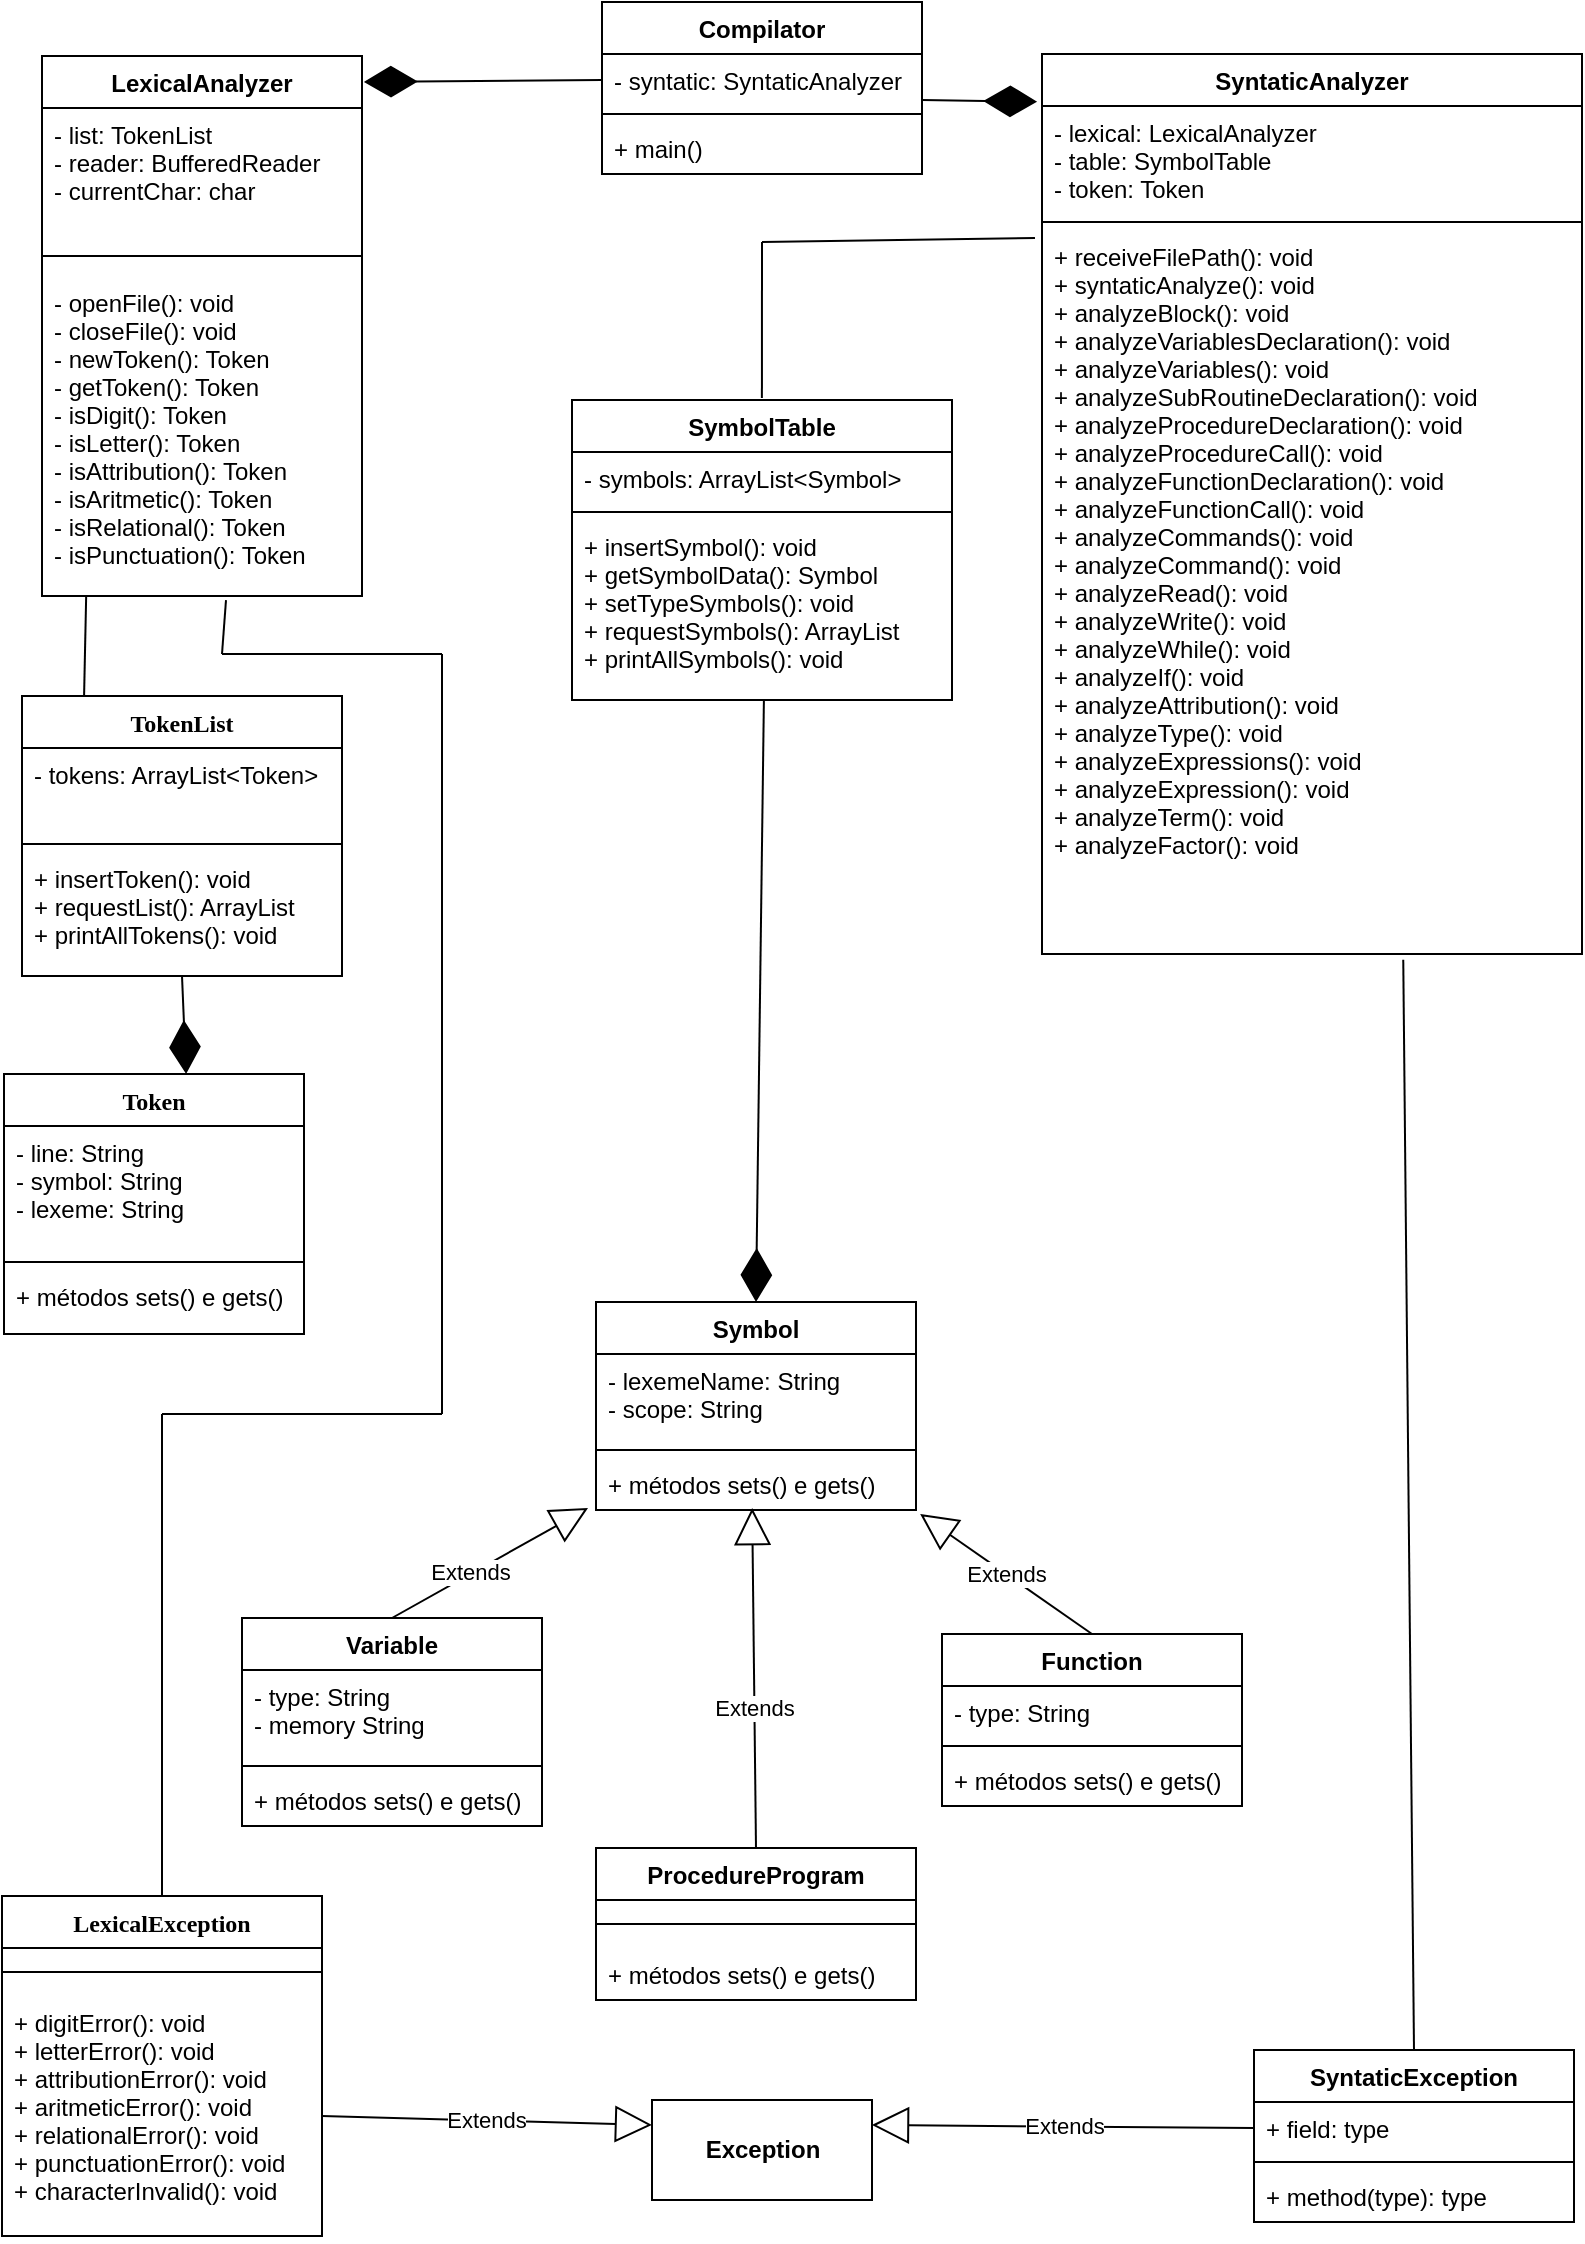 <mxfile version="12.0.3" type="google" pages="1"><diagram id="2TDwrt6tPFfbkVCvWJ1h" name="Page-1"><mxGraphModel dx="1408" dy="780" grid="1" gridSize="10" guides="1" tooltips="1" connect="1" arrows="1" fold="1" page="1" pageScale="1" pageWidth="827" pageHeight="1169" math="0" shadow="0"><root><mxCell id="0"/><mxCell id="1" parent="0"/><mxCell id="0FzWUgutlJiLsOhfy9-G-1" value="Compilator" style="swimlane;fontStyle=1;align=center;verticalAlign=top;childLayout=stackLayout;horizontal=1;startSize=26;horizontalStack=0;resizeParent=1;resizeParentMax=0;resizeLast=0;collapsible=1;marginBottom=0;" parent="1" vertex="1"><mxGeometry x="320" y="20" width="160" height="86" as="geometry"/></mxCell><mxCell id="0FzWUgutlJiLsOhfy9-G-2" value="- syntatic: SyntaticAnalyzer" style="text;strokeColor=none;fillColor=none;align=left;verticalAlign=top;spacingLeft=4;spacingRight=4;overflow=hidden;rotatable=0;points=[[0,0.5],[1,0.5]];portConstraint=eastwest;" parent="0FzWUgutlJiLsOhfy9-G-1" vertex="1"><mxGeometry y="26" width="160" height="26" as="geometry"/></mxCell><mxCell id="0FzWUgutlJiLsOhfy9-G-3" value="" style="line;strokeWidth=1;fillColor=none;align=left;verticalAlign=middle;spacingTop=-1;spacingLeft=3;spacingRight=3;rotatable=0;labelPosition=right;points=[];portConstraint=eastwest;" parent="0FzWUgutlJiLsOhfy9-G-1" vertex="1"><mxGeometry y="52" width="160" height="8" as="geometry"/></mxCell><mxCell id="0FzWUgutlJiLsOhfy9-G-4" value="+ main()" style="text;strokeColor=none;fillColor=none;align=left;verticalAlign=top;spacingLeft=4;spacingRight=4;overflow=hidden;rotatable=0;points=[[0,0.5],[1,0.5]];portConstraint=eastwest;" parent="0FzWUgutlJiLsOhfy9-G-1" vertex="1"><mxGeometry y="60" width="160" height="26" as="geometry"/></mxCell><mxCell id="0FzWUgutlJiLsOhfy9-G-6" value="SyntaticAnalyzer" style="swimlane;fontStyle=1;align=center;verticalAlign=top;childLayout=stackLayout;horizontal=1;startSize=26;horizontalStack=0;resizeParent=1;resizeParentMax=0;resizeLast=0;collapsible=1;marginBottom=0;" parent="1" vertex="1"><mxGeometry x="540" y="46" width="270" height="450" as="geometry"/></mxCell><mxCell id="0FzWUgutlJiLsOhfy9-G-7" value="- lexical: LexicalAnalyzer&#10;- table: SymbolTable&#10;- token: Token&#10;" style="text;strokeColor=none;fillColor=none;align=left;verticalAlign=top;spacingLeft=4;spacingRight=4;overflow=hidden;rotatable=0;points=[[0,0.5],[1,0.5]];portConstraint=eastwest;" parent="0FzWUgutlJiLsOhfy9-G-6" vertex="1"><mxGeometry y="26" width="270" height="54" as="geometry"/></mxCell><mxCell id="0FzWUgutlJiLsOhfy9-G-8" value="" style="line;strokeWidth=1;fillColor=none;align=left;verticalAlign=middle;spacingTop=-1;spacingLeft=3;spacingRight=3;rotatable=0;labelPosition=right;points=[];portConstraint=eastwest;" parent="0FzWUgutlJiLsOhfy9-G-6" vertex="1"><mxGeometry y="80" width="270" height="8" as="geometry"/></mxCell><mxCell id="0FzWUgutlJiLsOhfy9-G-9" value="+ receiveFilePath(): void&#10;+ syntaticAnalyze(): void&#10;+ analyzeBlock(): void&#10;+ analyzeVariablesDeclaration(): void&#10;+ analyzeVariables(): void&#10;+ analyzeSubRoutineDeclaration(): void&#10;+ analyzeProcedureDeclaration(): void&#10;+ analyzeProcedureCall(): void&#10;+ analyzeFunctionDeclaration(): void &#10;+ analyzeFunctionCall(): void &#10;+ analyzeCommands(): void&#10;+ analyzeCommand(): void&#10;+ analyzeRead(): void&#10;+ analyzeWrite(): void&#10;+ analyzeWhile(): void&#10;+ analyzeIf(): void&#10;+ analyzeAttribution(): void&#10;+ analyzeType(): void&#10;+ analyzeExpressions(): void&#10;+ analyzeExpression(): void&#10;+ analyzeTerm(): void&#10;+ analyzeFactor(): void&#10;" style="text;strokeColor=none;fillColor=none;align=left;verticalAlign=top;spacingLeft=4;spacingRight=4;overflow=hidden;rotatable=0;points=[[0,0.5],[1,0.5]];portConstraint=eastwest;" parent="0FzWUgutlJiLsOhfy9-G-6" vertex="1"><mxGeometry y="88" width="270" height="362" as="geometry"/></mxCell><mxCell id="0FzWUgutlJiLsOhfy9-G-10" value="" style="endArrow=diamondThin;endFill=1;endSize=24;html=1;exitX=0;exitY=0.5;exitDx=0;exitDy=0;entryX=1.006;entryY=0.048;entryDx=0;entryDy=0;entryPerimeter=0;" parent="1" source="0FzWUgutlJiLsOhfy9-G-2" target="0FzWUgutlJiLsOhfy9-G-11" edge="1"><mxGeometry width="160" relative="1" as="geometry"><mxPoint x="20" y="66" as="sourcePoint"/><mxPoint x="180" y="66" as="targetPoint"/></mxGeometry></mxCell><mxCell id="0FzWUgutlJiLsOhfy9-G-11" value="LexicalAnalyzer" style="swimlane;fontStyle=1;align=center;verticalAlign=top;childLayout=stackLayout;horizontal=1;startSize=26;horizontalStack=0;resizeParent=1;resizeParentMax=0;resizeLast=0;collapsible=1;marginBottom=0;" parent="1" vertex="1"><mxGeometry x="40" y="47" width="160" height="270" as="geometry"/></mxCell><mxCell id="0FzWUgutlJiLsOhfy9-G-12" value="- list: TokenList&#10;- reader: BufferedReader&#10;- currentChar: char" style="text;strokeColor=none;fillColor=none;align=left;verticalAlign=top;spacingLeft=4;spacingRight=4;overflow=hidden;rotatable=0;points=[[0,0.5],[1,0.5]];portConstraint=eastwest;" parent="0FzWUgutlJiLsOhfy9-G-11" vertex="1"><mxGeometry y="26" width="160" height="64" as="geometry"/></mxCell><mxCell id="0FzWUgutlJiLsOhfy9-G-13" value="" style="line;strokeWidth=1;fillColor=none;align=left;verticalAlign=middle;spacingTop=-1;spacingLeft=3;spacingRight=3;rotatable=0;labelPosition=right;points=[];portConstraint=eastwest;" parent="0FzWUgutlJiLsOhfy9-G-11" vertex="1"><mxGeometry y="90" width="160" height="20" as="geometry"/></mxCell><mxCell id="0FzWUgutlJiLsOhfy9-G-14" value="- openFile(): void&#10;- closeFile(): void&#10;- newToken(): Token&#10;- getToken(): Token&#10;- isDigit(): Token&#10;- isLetter(): Token&#10;- isAttribution(): Token&#10;- isAritmetic(): Token&#10;- isRelational(): Token&#10;- isPunctuation(): Token" style="text;strokeColor=none;fillColor=none;align=left;verticalAlign=top;spacingLeft=4;spacingRight=4;overflow=hidden;rotatable=0;points=[[0,0.5],[1,0.5]];portConstraint=eastwest;" parent="0FzWUgutlJiLsOhfy9-G-11" vertex="1"><mxGeometry y="110" width="160" height="160" as="geometry"/></mxCell><mxCell id="0FzWUgutlJiLsOhfy9-G-15" value="TokenList" style="swimlane;fontStyle=1;align=center;verticalAlign=top;childLayout=stackLayout;horizontal=1;startSize=26;horizontalStack=0;resizeParent=1;resizeParentMax=0;resizeLast=0;collapsible=1;marginBottom=0;fontFamily=Verdana;" parent="1" vertex="1"><mxGeometry x="30" y="367" width="160" height="140" as="geometry"/></mxCell><mxCell id="0FzWUgutlJiLsOhfy9-G-16" value="- tokens: ArrayList&lt;Token&gt;" style="text;strokeColor=none;fillColor=none;align=left;verticalAlign=top;spacingLeft=4;spacingRight=4;overflow=hidden;rotatable=0;points=[[0,0.5],[1,0.5]];portConstraint=eastwest;" parent="0FzWUgutlJiLsOhfy9-G-15" vertex="1"><mxGeometry y="26" width="160" height="44" as="geometry"/></mxCell><mxCell id="0FzWUgutlJiLsOhfy9-G-17" value="" style="line;strokeWidth=1;fillColor=none;align=left;verticalAlign=middle;spacingTop=-1;spacingLeft=3;spacingRight=3;rotatable=0;labelPosition=right;points=[];portConstraint=eastwest;" parent="0FzWUgutlJiLsOhfy9-G-15" vertex="1"><mxGeometry y="70" width="160" height="8" as="geometry"/></mxCell><mxCell id="0FzWUgutlJiLsOhfy9-G-18" value="+ insertToken(): void&#10;+ requestList(): ArrayList&#10;+ printAllTokens(): void" style="text;strokeColor=none;fillColor=none;align=left;verticalAlign=top;spacingLeft=4;spacingRight=4;overflow=hidden;rotatable=0;points=[[0,0.5],[1,0.5]];portConstraint=eastwest;" parent="0FzWUgutlJiLsOhfy9-G-15" vertex="1"><mxGeometry y="78" width="160" height="62" as="geometry"/></mxCell><mxCell id="0FzWUgutlJiLsOhfy9-G-19" value="" style="endArrow=none;html=1;exitX=0.194;exitY=0;exitDx=0;exitDy=0;entryX=0.138;entryY=1;entryDx=0;entryDy=0;entryPerimeter=0;exitPerimeter=0;" parent="1" source="0FzWUgutlJiLsOhfy9-G-15" target="0FzWUgutlJiLsOhfy9-G-14" edge="1"><mxGeometry width="50" height="50" relative="1" as="geometry"><mxPoint x="330" y="476" as="sourcePoint"/><mxPoint x="380" y="426" as="targetPoint"/></mxGeometry></mxCell><mxCell id="0FzWUgutlJiLsOhfy9-G-20" value="LexicalException" style="swimlane;fontStyle=1;align=center;verticalAlign=top;childLayout=stackLayout;horizontal=1;startSize=26;horizontalStack=0;resizeParent=1;resizeParentMax=0;resizeLast=0;collapsible=1;marginBottom=0;fontFamily=Verdana;" parent="1" vertex="1"><mxGeometry x="20" y="967" width="160" height="170" as="geometry"/></mxCell><mxCell id="0FzWUgutlJiLsOhfy9-G-21" value="" style="line;strokeWidth=1;fillColor=none;align=left;verticalAlign=middle;spacingTop=-1;spacingLeft=3;spacingRight=3;rotatable=0;labelPosition=right;points=[];portConstraint=eastwest;" parent="0FzWUgutlJiLsOhfy9-G-20" vertex="1"><mxGeometry y="26" width="160" height="24" as="geometry"/></mxCell><mxCell id="0FzWUgutlJiLsOhfy9-G-22" value="+ digitError(): void&#10;+ letterError(): void&#10;+ attributionError(): void&#10;+ aritmeticError(): void&#10;+ relationalError(): void&#10;+ punctuationError(): void&#10;+ characterInvalid(): void" style="text;strokeColor=none;fillColor=none;align=left;verticalAlign=top;spacingLeft=4;spacingRight=4;overflow=hidden;rotatable=0;points=[[0,0.5],[1,0.5]];portConstraint=eastwest;" parent="0FzWUgutlJiLsOhfy9-G-20" vertex="1"><mxGeometry y="50" width="160" height="120" as="geometry"/></mxCell><mxCell id="0FzWUgutlJiLsOhfy9-G-23" value="Token" style="swimlane;fontStyle=1;align=center;verticalAlign=top;childLayout=stackLayout;horizontal=1;startSize=26;horizontalStack=0;resizeParent=1;resizeParentMax=0;resizeLast=0;collapsible=1;marginBottom=0;fontFamily=Verdana;" parent="1" vertex="1"><mxGeometry x="21" y="556" width="150" height="130" as="geometry"/></mxCell><mxCell id="0FzWUgutlJiLsOhfy9-G-24" value="- line: String&#10;- symbol: String&#10;- lexeme: String" style="text;strokeColor=none;fillColor=none;align=left;verticalAlign=top;spacingLeft=4;spacingRight=4;overflow=hidden;rotatable=0;points=[[0,0.5],[1,0.5]];portConstraint=eastwest;" parent="0FzWUgutlJiLsOhfy9-G-23" vertex="1"><mxGeometry y="26" width="150" height="64" as="geometry"/></mxCell><mxCell id="0FzWUgutlJiLsOhfy9-G-25" value="" style="line;strokeWidth=1;fillColor=none;align=left;verticalAlign=middle;spacingTop=-1;spacingLeft=3;spacingRight=3;rotatable=0;labelPosition=right;points=[];portConstraint=eastwest;" parent="0FzWUgutlJiLsOhfy9-G-23" vertex="1"><mxGeometry y="90" width="150" height="8" as="geometry"/></mxCell><mxCell id="0FzWUgutlJiLsOhfy9-G-26" value="+ métodos sets() e gets()" style="text;strokeColor=none;fillColor=none;align=left;verticalAlign=top;spacingLeft=4;spacingRight=4;overflow=hidden;rotatable=0;points=[[0,0.5],[1,0.5]];portConstraint=eastwest;" parent="0FzWUgutlJiLsOhfy9-G-23" vertex="1"><mxGeometry y="98" width="150" height="32" as="geometry"/></mxCell><mxCell id="0FzWUgutlJiLsOhfy9-G-27" value="" style="endArrow=diamondThin;endFill=1;endSize=24;html=1;exitX=0.5;exitY=1;exitDx=0;exitDy=0;exitPerimeter=0;entryX=0.607;entryY=0;entryDx=0;entryDy=0;entryPerimeter=0;" parent="1" source="0FzWUgutlJiLsOhfy9-G-18" target="0FzWUgutlJiLsOhfy9-G-23" edge="1"><mxGeometry width="160" relative="1" as="geometry"><mxPoint x="-250" y="656" as="sourcePoint"/><mxPoint x="-90" y="656" as="targetPoint"/></mxGeometry></mxCell><mxCell id="0FzWUgutlJiLsOhfy9-G-28" value="SymbolTable" style="swimlane;fontStyle=1;align=center;verticalAlign=top;childLayout=stackLayout;horizontal=1;startSize=26;horizontalStack=0;resizeParent=1;resizeParentMax=0;resizeLast=0;collapsible=1;marginBottom=0;" parent="1" vertex="1"><mxGeometry x="305" y="219" width="190" height="150" as="geometry"/></mxCell><mxCell id="0FzWUgutlJiLsOhfy9-G-29" value="- symbols: ArrayList&lt;Symbol&gt;" style="text;strokeColor=none;fillColor=none;align=left;verticalAlign=top;spacingLeft=4;spacingRight=4;overflow=hidden;rotatable=0;points=[[0,0.5],[1,0.5]];portConstraint=eastwest;" parent="0FzWUgutlJiLsOhfy9-G-28" vertex="1"><mxGeometry y="26" width="190" height="26" as="geometry"/></mxCell><mxCell id="0FzWUgutlJiLsOhfy9-G-30" value="" style="line;strokeWidth=1;fillColor=none;align=left;verticalAlign=middle;spacingTop=-1;spacingLeft=3;spacingRight=3;rotatable=0;labelPosition=right;points=[];portConstraint=eastwest;" parent="0FzWUgutlJiLsOhfy9-G-28" vertex="1"><mxGeometry y="52" width="190" height="8" as="geometry"/></mxCell><mxCell id="0FzWUgutlJiLsOhfy9-G-31" value="+ insertSymbol(): void&#10;+ getSymbolData(): Symbol&#10;+ setTypeSymbols(): void&#10;+ requestSymbols(): ArrayList&#10;+ printAllSymbols(): void" style="text;strokeColor=none;fillColor=none;align=left;verticalAlign=top;spacingLeft=4;spacingRight=4;overflow=hidden;rotatable=0;points=[[0,0.5],[1,0.5]];portConstraint=eastwest;" parent="0FzWUgutlJiLsOhfy9-G-28" vertex="1"><mxGeometry y="60" width="190" height="90" as="geometry"/></mxCell><mxCell id="0FzWUgutlJiLsOhfy9-G-32" value="Symbol" style="swimlane;fontStyle=1;align=center;verticalAlign=top;childLayout=stackLayout;horizontal=1;startSize=26;horizontalStack=0;resizeParent=1;resizeParentMax=0;resizeLast=0;collapsible=1;marginBottom=0;" parent="1" vertex="1"><mxGeometry x="317" y="670" width="160" height="104" as="geometry"/></mxCell><mxCell id="0FzWUgutlJiLsOhfy9-G-33" value="- lexemeName: String&#10;- scope: String" style="text;strokeColor=none;fillColor=none;align=left;verticalAlign=top;spacingLeft=4;spacingRight=4;overflow=hidden;rotatable=0;points=[[0,0.5],[1,0.5]];portConstraint=eastwest;" parent="0FzWUgutlJiLsOhfy9-G-32" vertex="1"><mxGeometry y="26" width="160" height="44" as="geometry"/></mxCell><mxCell id="0FzWUgutlJiLsOhfy9-G-34" value="" style="line;strokeWidth=1;fillColor=none;align=left;verticalAlign=middle;spacingTop=-1;spacingLeft=3;spacingRight=3;rotatable=0;labelPosition=right;points=[];portConstraint=eastwest;" parent="0FzWUgutlJiLsOhfy9-G-32" vertex="1"><mxGeometry y="70" width="160" height="8" as="geometry"/></mxCell><mxCell id="0FzWUgutlJiLsOhfy9-G-35" value="+ métodos sets() e gets()" style="text;strokeColor=none;fillColor=none;align=left;verticalAlign=top;spacingLeft=4;spacingRight=4;overflow=hidden;rotatable=0;points=[[0,0.5],[1,0.5]];portConstraint=eastwest;" parent="0FzWUgutlJiLsOhfy9-G-32" vertex="1"><mxGeometry y="78" width="160" height="26" as="geometry"/></mxCell><mxCell id="0FzWUgutlJiLsOhfy9-G-36" value="" style="endArrow=diamondThin;endFill=1;endSize=24;html=1;exitX=0.505;exitY=1;exitDx=0;exitDy=0;exitPerimeter=0;entryX=0.5;entryY=0;entryDx=0;entryDy=0;" parent="1" source="0FzWUgutlJiLsOhfy9-G-31" target="0FzWUgutlJiLsOhfy9-G-32" edge="1"><mxGeometry width="160" relative="1" as="geometry"><mxPoint x="190" y="786" as="sourcePoint"/><mxPoint x="350" y="786" as="targetPoint"/></mxGeometry></mxCell><mxCell id="0FzWUgutlJiLsOhfy9-G-37" value="Variable" style="swimlane;fontStyle=1;align=center;verticalAlign=top;childLayout=stackLayout;horizontal=1;startSize=26;horizontalStack=0;resizeParent=1;resizeParentMax=0;resizeLast=0;collapsible=1;marginBottom=0;" parent="1" vertex="1"><mxGeometry x="140" y="828" width="150" height="104" as="geometry"/></mxCell><mxCell id="0FzWUgutlJiLsOhfy9-G-38" value="- type: String&#10;- memory String" style="text;strokeColor=none;fillColor=none;align=left;verticalAlign=top;spacingLeft=4;spacingRight=4;overflow=hidden;rotatable=0;points=[[0,0.5],[1,0.5]];portConstraint=eastwest;" parent="0FzWUgutlJiLsOhfy9-G-37" vertex="1"><mxGeometry y="26" width="150" height="44" as="geometry"/></mxCell><mxCell id="0FzWUgutlJiLsOhfy9-G-39" value="" style="line;strokeWidth=1;fillColor=none;align=left;verticalAlign=middle;spacingTop=-1;spacingLeft=3;spacingRight=3;rotatable=0;labelPosition=right;points=[];portConstraint=eastwest;" parent="0FzWUgutlJiLsOhfy9-G-37" vertex="1"><mxGeometry y="70" width="150" height="8" as="geometry"/></mxCell><mxCell id="0FzWUgutlJiLsOhfy9-G-40" value="+ métodos sets() e gets()" style="text;strokeColor=none;fillColor=none;align=left;verticalAlign=top;spacingLeft=4;spacingRight=4;overflow=hidden;rotatable=0;points=[[0,0.5],[1,0.5]];portConstraint=eastwest;" parent="0FzWUgutlJiLsOhfy9-G-37" vertex="1"><mxGeometry y="78" width="150" height="26" as="geometry"/></mxCell><mxCell id="0FzWUgutlJiLsOhfy9-G-41" value="Extends" style="endArrow=block;endSize=16;endFill=0;html=1;exitX=0.5;exitY=0;exitDx=0;exitDy=0;entryX=-0.025;entryY=0.962;entryDx=0;entryDy=0;entryPerimeter=0;" parent="1" source="0FzWUgutlJiLsOhfy9-G-37" target="0FzWUgutlJiLsOhfy9-G-35" edge="1"><mxGeometry x="-0.212" y="1" width="160" relative="1" as="geometry"><mxPoint x="510" y="996" as="sourcePoint"/><mxPoint x="670" y="996" as="targetPoint"/><mxPoint x="1" as="offset"/></mxGeometry></mxCell><mxCell id="0FzWUgutlJiLsOhfy9-G-42" value="Extends" style="endArrow=block;endSize=16;endFill=0;html=1;exitX=0.5;exitY=0;exitDx=0;exitDy=0;entryX=0.488;entryY=0.962;entryDx=0;entryDy=0;entryPerimeter=0;" parent="1" source="0FzWUgutlJiLsOhfy9-G-48" target="0FzWUgutlJiLsOhfy9-G-35" edge="1"><mxGeometry x="-0.17" width="160" relative="1" as="geometry"><mxPoint x="410" y="960" as="sourcePoint"/><mxPoint x="770" y="906" as="targetPoint"/><mxPoint as="offset"/></mxGeometry></mxCell><mxCell id="0FzWUgutlJiLsOhfy9-G-43" value="Function" style="swimlane;fontStyle=1;align=center;verticalAlign=top;childLayout=stackLayout;horizontal=1;startSize=26;horizontalStack=0;resizeParent=1;resizeParentMax=0;resizeLast=0;collapsible=1;marginBottom=0;" parent="1" vertex="1"><mxGeometry x="490" y="836" width="150" height="86" as="geometry"/></mxCell><mxCell id="0FzWUgutlJiLsOhfy9-G-44" value="- type: String" style="text;strokeColor=none;fillColor=none;align=left;verticalAlign=top;spacingLeft=4;spacingRight=4;overflow=hidden;rotatable=0;points=[[0,0.5],[1,0.5]];portConstraint=eastwest;" parent="0FzWUgutlJiLsOhfy9-G-43" vertex="1"><mxGeometry y="26" width="150" height="26" as="geometry"/></mxCell><mxCell id="0FzWUgutlJiLsOhfy9-G-45" value="" style="line;strokeWidth=1;fillColor=none;align=left;verticalAlign=middle;spacingTop=-1;spacingLeft=3;spacingRight=3;rotatable=0;labelPosition=right;points=[];portConstraint=eastwest;" parent="0FzWUgutlJiLsOhfy9-G-43" vertex="1"><mxGeometry y="52" width="150" height="8" as="geometry"/></mxCell><mxCell id="0FzWUgutlJiLsOhfy9-G-46" value="+ métodos sets() e gets()" style="text;strokeColor=none;fillColor=none;align=left;verticalAlign=top;spacingLeft=4;spacingRight=4;overflow=hidden;rotatable=0;points=[[0,0.5],[1,0.5]];portConstraint=eastwest;" parent="0FzWUgutlJiLsOhfy9-G-43" vertex="1"><mxGeometry y="60" width="150" height="26" as="geometry"/></mxCell><mxCell id="0FzWUgutlJiLsOhfy9-G-47" value="Extends" style="endArrow=block;endSize=16;endFill=0;html=1;exitX=0.5;exitY=0;exitDx=0;exitDy=0;entryX=1.013;entryY=1.077;entryDx=0;entryDy=0;entryPerimeter=0;" parent="1" source="0FzWUgutlJiLsOhfy9-G-43" target="0FzWUgutlJiLsOhfy9-G-35" edge="1"><mxGeometry width="160" relative="1" as="geometry"><mxPoint x="710" y="876" as="sourcePoint"/><mxPoint x="870" y="876" as="targetPoint"/></mxGeometry></mxCell><mxCell id="0FzWUgutlJiLsOhfy9-G-48" value="ProcedureProgram" style="swimlane;fontStyle=1;align=center;verticalAlign=top;childLayout=stackLayout;horizontal=1;startSize=26;horizontalStack=0;resizeParent=1;resizeParentMax=0;resizeLast=0;collapsible=1;marginBottom=0;" parent="1" vertex="1"><mxGeometry x="317" y="943" width="160" height="76" as="geometry"/></mxCell><mxCell id="0FzWUgutlJiLsOhfy9-G-49" value="" style="line;strokeWidth=1;fillColor=none;align=left;verticalAlign=middle;spacingTop=-1;spacingLeft=3;spacingRight=3;rotatable=0;labelPosition=right;points=[];portConstraint=eastwest;" parent="0FzWUgutlJiLsOhfy9-G-48" vertex="1"><mxGeometry y="26" width="160" height="24" as="geometry"/></mxCell><mxCell id="0FzWUgutlJiLsOhfy9-G-50" value="+ métodos sets() e gets()" style="text;strokeColor=none;fillColor=none;align=left;verticalAlign=top;spacingLeft=4;spacingRight=4;overflow=hidden;rotatable=0;points=[[0,0.5],[1,0.5]];portConstraint=eastwest;" parent="0FzWUgutlJiLsOhfy9-G-48" vertex="1"><mxGeometry y="50" width="160" height="26" as="geometry"/></mxCell><mxCell id="0FzWUgutlJiLsOhfy9-G-51" value="" style="endArrow=none;html=1;exitX=0.5;exitY=0;exitDx=0;exitDy=0;" parent="1" source="0FzWUgutlJiLsOhfy9-G-20" edge="1"><mxGeometry width="50" height="50" relative="1" as="geometry"><mxPoint x="30" y="916" as="sourcePoint"/><mxPoint x="100" y="726" as="targetPoint"/></mxGeometry></mxCell><mxCell id="0FzWUgutlJiLsOhfy9-G-52" value="" style="endArrow=none;html=1;" parent="1" edge="1"><mxGeometry width="50" height="50" relative="1" as="geometry"><mxPoint x="100" y="726" as="sourcePoint"/><mxPoint x="240" y="726" as="targetPoint"/></mxGeometry></mxCell><mxCell id="0FzWUgutlJiLsOhfy9-G-53" value="" style="endArrow=none;html=1;" parent="1" edge="1"><mxGeometry width="50" height="50" relative="1" as="geometry"><mxPoint x="240" y="726" as="sourcePoint"/><mxPoint x="240" y="346" as="targetPoint"/></mxGeometry></mxCell><mxCell id="0FzWUgutlJiLsOhfy9-G-54" value="" style="endArrow=none;html=1;" parent="1" edge="1"><mxGeometry width="50" height="50" relative="1" as="geometry"><mxPoint x="240" y="346" as="sourcePoint"/><mxPoint x="130" y="346" as="targetPoint"/></mxGeometry></mxCell><mxCell id="0FzWUgutlJiLsOhfy9-G-55" value="" style="endArrow=none;html=1;entryX=0.575;entryY=1.013;entryDx=0;entryDy=0;entryPerimeter=0;" parent="1" target="0FzWUgutlJiLsOhfy9-G-14" edge="1"><mxGeometry width="50" height="50" relative="1" as="geometry"><mxPoint x="130" y="346" as="sourcePoint"/><mxPoint x="-210" y="426" as="targetPoint"/></mxGeometry></mxCell><mxCell id="0FzWUgutlJiLsOhfy9-G-56" value="SyntaticException" style="swimlane;fontStyle=1;align=center;verticalAlign=top;childLayout=stackLayout;horizontal=1;startSize=26;horizontalStack=0;resizeParent=1;resizeParentMax=0;resizeLast=0;collapsible=1;marginBottom=0;" parent="1" vertex="1"><mxGeometry x="646" y="1044" width="160" height="86" as="geometry"/></mxCell><mxCell id="0FzWUgutlJiLsOhfy9-G-57" value="+ field: type" style="text;strokeColor=none;fillColor=none;align=left;verticalAlign=top;spacingLeft=4;spacingRight=4;overflow=hidden;rotatable=0;points=[[0,0.5],[1,0.5]];portConstraint=eastwest;" parent="0FzWUgutlJiLsOhfy9-G-56" vertex="1"><mxGeometry y="26" width="160" height="26" as="geometry"/></mxCell><mxCell id="0FzWUgutlJiLsOhfy9-G-58" value="" style="line;strokeWidth=1;fillColor=none;align=left;verticalAlign=middle;spacingTop=-1;spacingLeft=3;spacingRight=3;rotatable=0;labelPosition=right;points=[];portConstraint=eastwest;" parent="0FzWUgutlJiLsOhfy9-G-56" vertex="1"><mxGeometry y="52" width="160" height="8" as="geometry"/></mxCell><mxCell id="0FzWUgutlJiLsOhfy9-G-59" value="+ method(type): type" style="text;strokeColor=none;fillColor=none;align=left;verticalAlign=top;spacingLeft=4;spacingRight=4;overflow=hidden;rotatable=0;points=[[0,0.5],[1,0.5]];portConstraint=eastwest;" parent="0FzWUgutlJiLsOhfy9-G-56" vertex="1"><mxGeometry y="60" width="160" height="26" as="geometry"/></mxCell><mxCell id="0FzWUgutlJiLsOhfy9-G-60" value="&lt;b&gt;Exception&lt;/b&gt;" style="html=1;" parent="1" vertex="1"><mxGeometry x="345" y="1069" width="110" height="50" as="geometry"/></mxCell><mxCell id="0FzWUgutlJiLsOhfy9-G-61" value="Extends" style="endArrow=block;endSize=16;endFill=0;html=1;exitX=1;exitY=0.5;exitDx=0;exitDy=0;entryX=0;entryY=0.25;entryDx=0;entryDy=0;" parent="1" source="0FzWUgutlJiLsOhfy9-G-22" target="0FzWUgutlJiLsOhfy9-G-60" edge="1"><mxGeometry width="160" relative="1" as="geometry"><mxPoint x="210" y="1156" as="sourcePoint"/><mxPoint x="370" y="1156" as="targetPoint"/></mxGeometry></mxCell><mxCell id="0FzWUgutlJiLsOhfy9-G-62" value="Extends" style="endArrow=block;endSize=16;endFill=0;html=1;entryX=1;entryY=0.25;entryDx=0;entryDy=0;exitX=0;exitY=0.5;exitDx=0;exitDy=0;" parent="1" source="0FzWUgutlJiLsOhfy9-G-57" target="0FzWUgutlJiLsOhfy9-G-60" edge="1"><mxGeometry width="160" relative="1" as="geometry"><mxPoint x="640" y="1112" as="sourcePoint"/><mxPoint x="690" y="1166" as="targetPoint"/></mxGeometry></mxCell><mxCell id="bY2KCMjDCpmlRSPMAIw--2" value="" style="endArrow=none;html=1;exitX=0.5;exitY=0;exitDx=0;exitDy=0;entryX=0.669;entryY=1.008;entryDx=0;entryDy=0;entryPerimeter=0;" edge="1" parent="1" source="0FzWUgutlJiLsOhfy9-G-56" target="0FzWUgutlJiLsOhfy9-G-9"><mxGeometry width="50" height="50" relative="1" as="geometry"><mxPoint x="726" y="982" as="sourcePoint"/><mxPoint x="776" y="932" as="targetPoint"/></mxGeometry></mxCell><mxCell id="bY2KCMjDCpmlRSPMAIw--3" value="" style="endArrow=none;html=1;exitX=0.605;exitY=-0.007;exitDx=0;exitDy=0;exitPerimeter=0;" edge="1" parent="1"><mxGeometry width="50" height="50" relative="1" as="geometry"><mxPoint x="399.95" y="217.95" as="sourcePoint"/><mxPoint x="400" y="140" as="targetPoint"/></mxGeometry></mxCell><mxCell id="bY2KCMjDCpmlRSPMAIw--4" value="" style="endArrow=diamondThin;endFill=1;endSize=24;html=1;exitX=1;exitY=0.885;exitDx=0;exitDy=0;exitPerimeter=0;entryX=-0.009;entryY=0.053;entryDx=0;entryDy=0;entryPerimeter=0;" edge="1" parent="1" source="0FzWUgutlJiLsOhfy9-G-2" target="0FzWUgutlJiLsOhfy9-G-6"><mxGeometry width="160" relative="1" as="geometry"><mxPoint x="220" y="160" as="sourcePoint"/><mxPoint x="380" y="160" as="targetPoint"/></mxGeometry></mxCell><mxCell id="bY2KCMjDCpmlRSPMAIw--5" value="" style="endArrow=none;html=1;fontFamily=Georgia;entryX=-0.013;entryY=0.011;entryDx=0;entryDy=0;entryPerimeter=0;" edge="1" parent="1" target="0FzWUgutlJiLsOhfy9-G-9"><mxGeometry width="50" height="50" relative="1" as="geometry"><mxPoint x="400" y="140" as="sourcePoint"/><mxPoint x="-130" y="340" as="targetPoint"/></mxGeometry></mxCell></root></mxGraphModel></diagram></mxfile>
